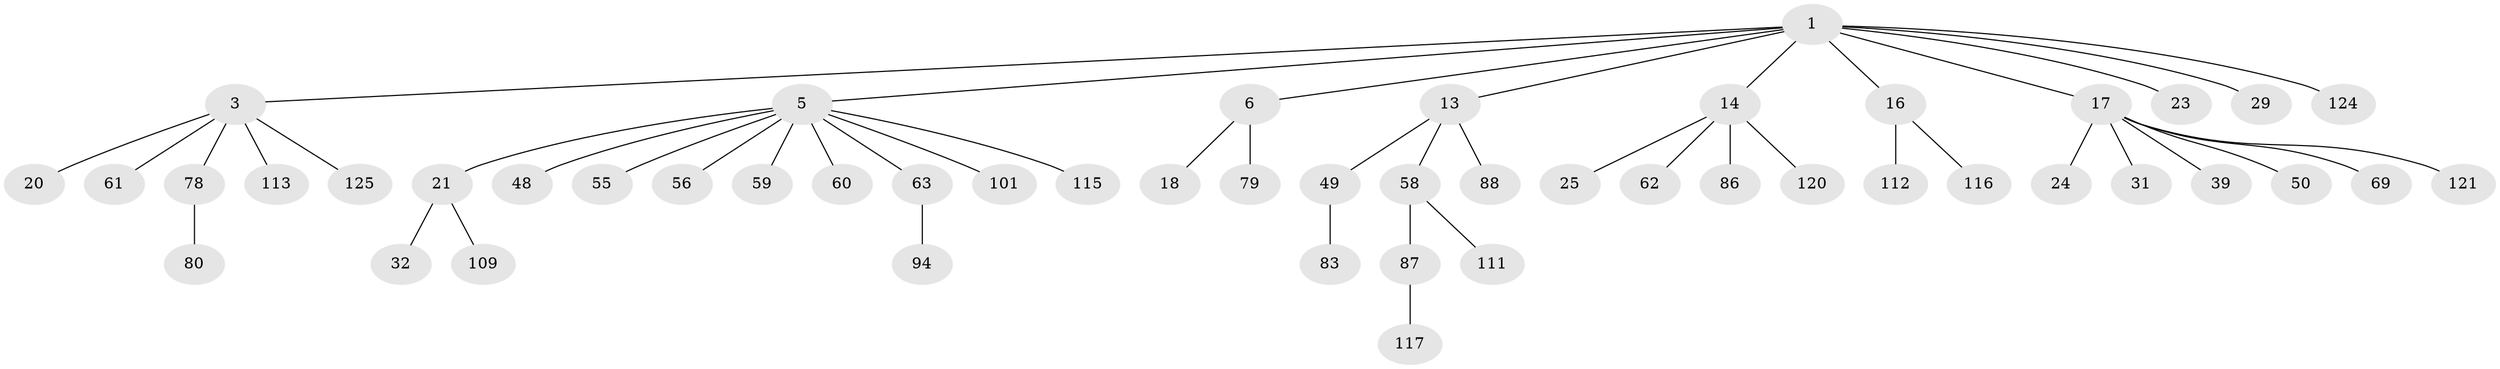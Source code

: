 // original degree distribution, {5: 0.03968253968253968, 2: 0.23809523809523808, 3: 0.12698412698412698, 7: 0.015873015873015872, 4: 0.07936507936507936, 1: 0.5}
// Generated by graph-tools (version 1.1) at 2025/19/03/04/25 18:19:23]
// undirected, 50 vertices, 49 edges
graph export_dot {
graph [start="1"]
  node [color=gray90,style=filled];
  1 [super="+2+4+12+108"];
  3 [super="+11+40"];
  5 [super="+98+7+123+28"];
  6 [super="+8+10"];
  13 [super="+51+36"];
  14 [super="+33+15+114"];
  16 [super="+57+71"];
  17 [super="+19"];
  18 [super="+35"];
  20;
  21 [super="+22+68"];
  23;
  24 [super="+82"];
  25 [super="+27+67"];
  29;
  31;
  32;
  39;
  48;
  49 [super="+106"];
  50 [super="+64+53"];
  55 [super="+73+126+95"];
  56;
  58 [super="+76"];
  59 [super="+74+70"];
  60 [super="+118"];
  61;
  62;
  63 [super="+66"];
  69;
  78;
  79 [super="+85"];
  80;
  83;
  86;
  87;
  88;
  94 [super="+96"];
  101;
  109 [super="+119"];
  111 [super="+122"];
  112;
  113;
  115;
  116;
  117;
  120;
  121;
  124;
  125;
  1 -- 3;
  1 -- 6;
  1 -- 17;
  1 -- 29;
  1 -- 5;
  1 -- 13;
  1 -- 14;
  1 -- 16;
  1 -- 124;
  1 -- 23;
  3 -- 113;
  3 -- 20;
  3 -- 125;
  3 -- 61;
  3 -- 78;
  5 -- 115;
  5 -- 101;
  5 -- 21;
  5 -- 55;
  5 -- 63;
  5 -- 48;
  5 -- 56;
  5 -- 59;
  5 -- 60;
  6 -- 18;
  6 -- 79;
  13 -- 88;
  13 -- 58;
  13 -- 49;
  14 -- 120;
  14 -- 62;
  14 -- 25;
  14 -- 86;
  16 -- 116;
  16 -- 112;
  17 -- 24;
  17 -- 69;
  17 -- 50;
  17 -- 39;
  17 -- 121;
  17 -- 31;
  21 -- 32;
  21 -- 109;
  49 -- 83;
  58 -- 87;
  58 -- 111;
  63 -- 94;
  78 -- 80;
  87 -- 117;
}
